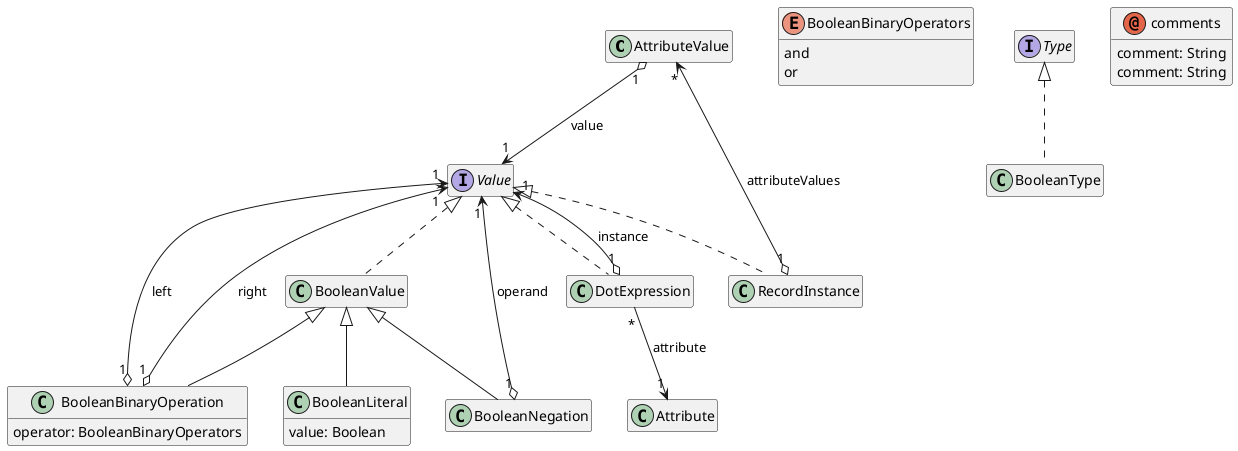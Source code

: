 @startuml
hide empty members

' qualified name: "SubLanguage"


class AttributeValue

class BooleanBinaryOperation extends BooleanValue {
  operator: BooleanBinaryOperators
}

enum BooleanBinaryOperators {
  and
  or
}

class BooleanLiteral extends BooleanValue {
  value: Boolean
}

class BooleanNegation extends BooleanValue

class BooleanType implements Type

class BooleanValue implements Value

class DotExpression implements Value

class RecordInstance implements Value

annotation comments {
  comment: String
}

annotation comments {
  comment: String
}



' relations:

AttributeValue "1" o--> "1" Value: value
BooleanBinaryOperation "1" o--> "1" Value: left
BooleanBinaryOperation "1" o--> "1" Value: right


BooleanNegation "1" o--> "1" Value: operand


DotExpression "1" o--> "1" Value: instance
DotExpression "*" --> "1" Attribute: attribute
RecordInstance "1" o--> "*" AttributeValue: attributeValues



@enduml
